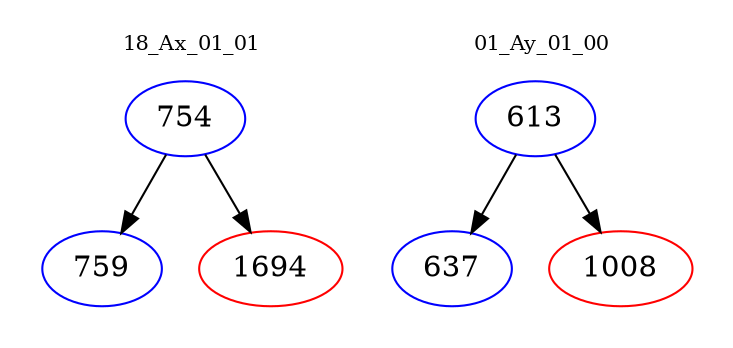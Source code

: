 digraph{
subgraph cluster_0 {
color = white
label = "18_Ax_01_01";
fontsize=10;
T0_754 [label="754", color="blue"]
T0_754 -> T0_759 [color="black"]
T0_759 [label="759", color="blue"]
T0_754 -> T0_1694 [color="black"]
T0_1694 [label="1694", color="red"]
}
subgraph cluster_1 {
color = white
label = "01_Ay_01_00";
fontsize=10;
T1_613 [label="613", color="blue"]
T1_613 -> T1_637 [color="black"]
T1_637 [label="637", color="blue"]
T1_613 -> T1_1008 [color="black"]
T1_1008 [label="1008", color="red"]
}
}
